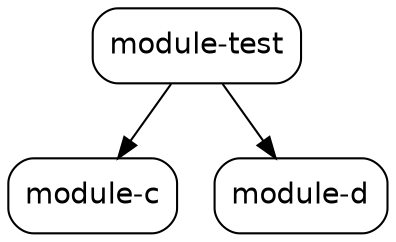 digraph "module-test" {
  node [shape="box",style="rounded",fontname="Helvetica",fontsize="14"]
  edge [fontsize="10",fontname="Helvetica"]

  // Node Definitions:
  "com.github.ferstl:module-test:jar"[label=<module-test>]
  "com.github.ferstl:module-c:jar"[label=<module-c>]
  "com.github.ferstl:module-d:jar"[label=<module-d>]

  // Edge Definitions:
  "com.github.ferstl:module-test:jar" -> "com.github.ferstl:module-c:jar"
  "com.github.ferstl:module-test:jar" -> "com.github.ferstl:module-d:jar"
}

